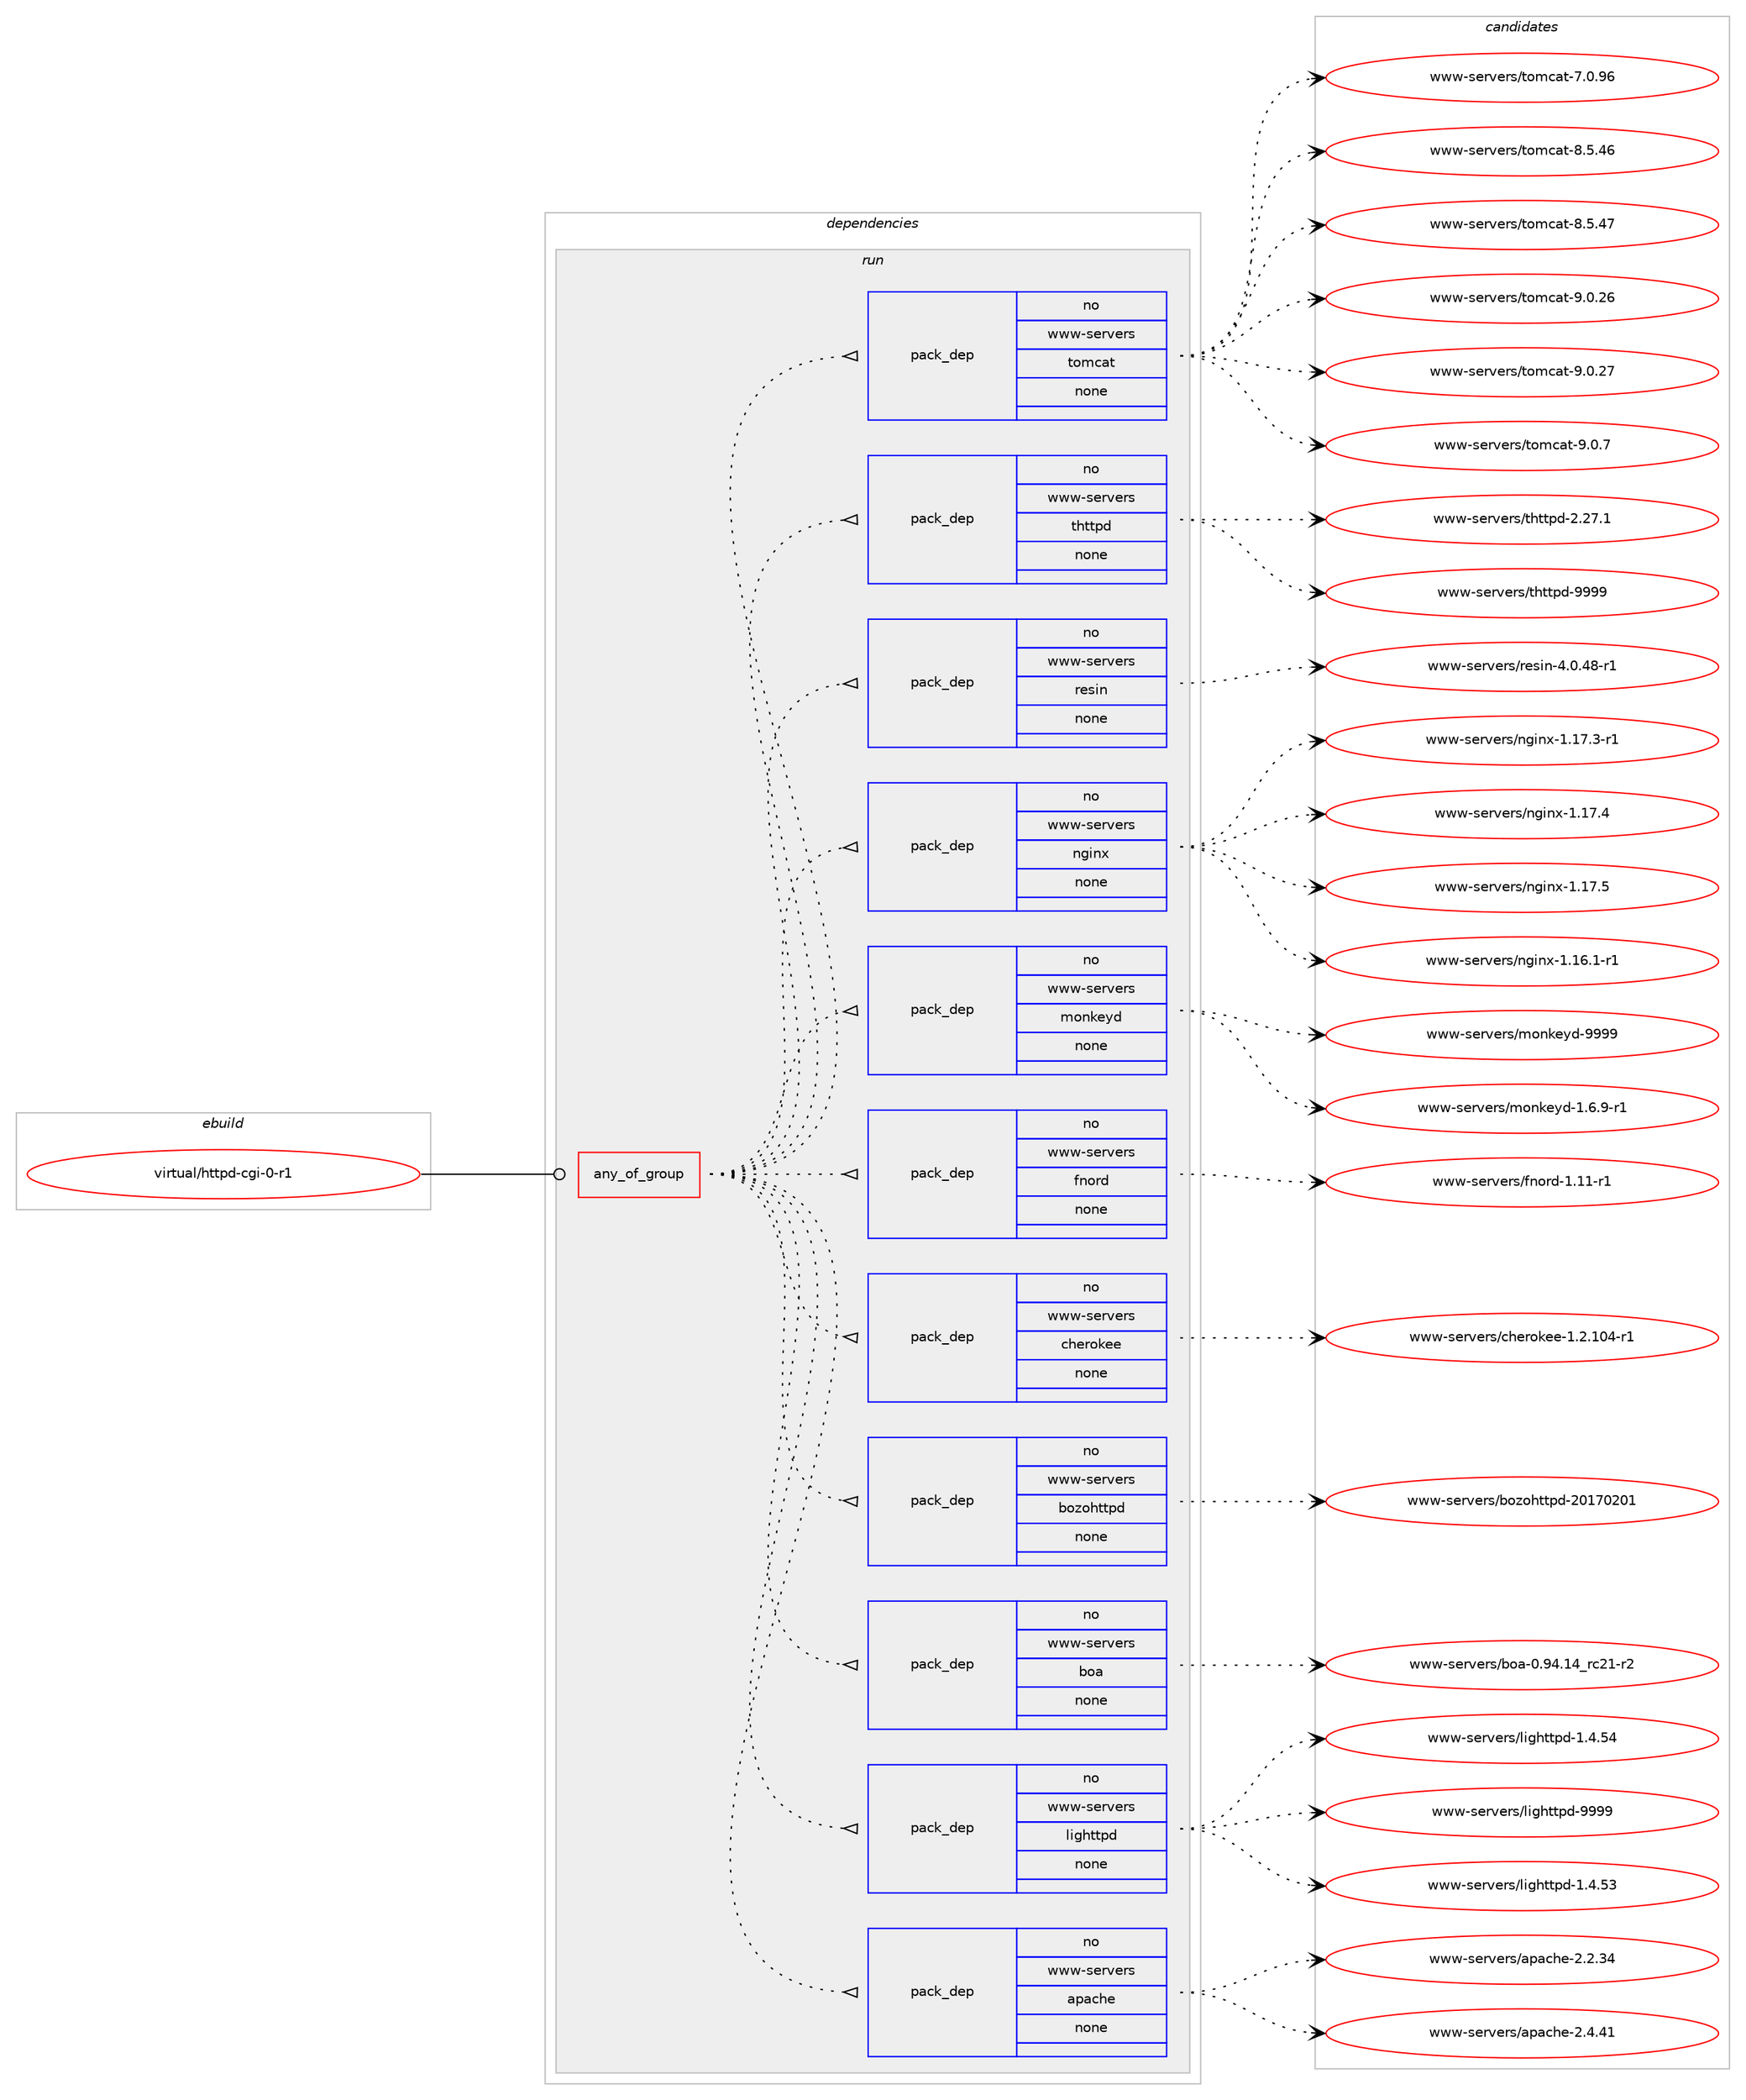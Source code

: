 digraph prolog {

# *************
# Graph options
# *************

newrank=true;
concentrate=true;
compound=true;
graph [rankdir=LR,fontname=Helvetica,fontsize=10,ranksep=1.5];#, ranksep=2.5, nodesep=0.2];
edge  [arrowhead=vee];
node  [fontname=Helvetica,fontsize=10];

# **********
# The ebuild
# **********

subgraph cluster_leftcol {
color=gray;
rank=same;
label=<<i>ebuild</i>>;
id [label="virtual/httpd-cgi-0-r1", color=red, width=4, href="../virtual/httpd-cgi-0-r1.svg"];
}

# ****************
# The dependencies
# ****************

subgraph cluster_midcol {
color=gray;
label=<<i>dependencies</i>>;
subgraph cluster_compile {
fillcolor="#eeeeee";
style=filled;
label=<<i>compile</i>>;
}
subgraph cluster_compileandrun {
fillcolor="#eeeeee";
style=filled;
label=<<i>compile and run</i>>;
}
subgraph cluster_run {
fillcolor="#eeeeee";
style=filled;
label=<<i>run</i>>;
subgraph any15317 {
dependency900236 [label=<<TABLE BORDER="0" CELLBORDER="1" CELLSPACING="0" CELLPADDING="4"><TR><TD CELLPADDING="10">any_of_group</TD></TR></TABLE>>, shape=none, color=red];subgraph pack668030 {
dependency900237 [label=<<TABLE BORDER="0" CELLBORDER="1" CELLSPACING="0" CELLPADDING="4" WIDTH="220"><TR><TD ROWSPAN="6" CELLPADDING="30">pack_dep</TD></TR><TR><TD WIDTH="110">no</TD></TR><TR><TD>www-servers</TD></TR><TR><TD>apache</TD></TR><TR><TD>none</TD></TR><TR><TD></TD></TR></TABLE>>, shape=none, color=blue];
}
dependency900236:e -> dependency900237:w [weight=20,style="dotted",arrowhead="oinv"];
subgraph pack668031 {
dependency900238 [label=<<TABLE BORDER="0" CELLBORDER="1" CELLSPACING="0" CELLPADDING="4" WIDTH="220"><TR><TD ROWSPAN="6" CELLPADDING="30">pack_dep</TD></TR><TR><TD WIDTH="110">no</TD></TR><TR><TD>www-servers</TD></TR><TR><TD>lighttpd</TD></TR><TR><TD>none</TD></TR><TR><TD></TD></TR></TABLE>>, shape=none, color=blue];
}
dependency900236:e -> dependency900238:w [weight=20,style="dotted",arrowhead="oinv"];
subgraph pack668032 {
dependency900239 [label=<<TABLE BORDER="0" CELLBORDER="1" CELLSPACING="0" CELLPADDING="4" WIDTH="220"><TR><TD ROWSPAN="6" CELLPADDING="30">pack_dep</TD></TR><TR><TD WIDTH="110">no</TD></TR><TR><TD>www-servers</TD></TR><TR><TD>boa</TD></TR><TR><TD>none</TD></TR><TR><TD></TD></TR></TABLE>>, shape=none, color=blue];
}
dependency900236:e -> dependency900239:w [weight=20,style="dotted",arrowhead="oinv"];
subgraph pack668033 {
dependency900240 [label=<<TABLE BORDER="0" CELLBORDER="1" CELLSPACING="0" CELLPADDING="4" WIDTH="220"><TR><TD ROWSPAN="6" CELLPADDING="30">pack_dep</TD></TR><TR><TD WIDTH="110">no</TD></TR><TR><TD>www-servers</TD></TR><TR><TD>bozohttpd</TD></TR><TR><TD>none</TD></TR><TR><TD></TD></TR></TABLE>>, shape=none, color=blue];
}
dependency900236:e -> dependency900240:w [weight=20,style="dotted",arrowhead="oinv"];
subgraph pack668034 {
dependency900241 [label=<<TABLE BORDER="0" CELLBORDER="1" CELLSPACING="0" CELLPADDING="4" WIDTH="220"><TR><TD ROWSPAN="6" CELLPADDING="30">pack_dep</TD></TR><TR><TD WIDTH="110">no</TD></TR><TR><TD>www-servers</TD></TR><TR><TD>cherokee</TD></TR><TR><TD>none</TD></TR><TR><TD></TD></TR></TABLE>>, shape=none, color=blue];
}
dependency900236:e -> dependency900241:w [weight=20,style="dotted",arrowhead="oinv"];
subgraph pack668035 {
dependency900242 [label=<<TABLE BORDER="0" CELLBORDER="1" CELLSPACING="0" CELLPADDING="4" WIDTH="220"><TR><TD ROWSPAN="6" CELLPADDING="30">pack_dep</TD></TR><TR><TD WIDTH="110">no</TD></TR><TR><TD>www-servers</TD></TR><TR><TD>fnord</TD></TR><TR><TD>none</TD></TR><TR><TD></TD></TR></TABLE>>, shape=none, color=blue];
}
dependency900236:e -> dependency900242:w [weight=20,style="dotted",arrowhead="oinv"];
subgraph pack668036 {
dependency900243 [label=<<TABLE BORDER="0" CELLBORDER="1" CELLSPACING="0" CELLPADDING="4" WIDTH="220"><TR><TD ROWSPAN="6" CELLPADDING="30">pack_dep</TD></TR><TR><TD WIDTH="110">no</TD></TR><TR><TD>www-servers</TD></TR><TR><TD>monkeyd</TD></TR><TR><TD>none</TD></TR><TR><TD></TD></TR></TABLE>>, shape=none, color=blue];
}
dependency900236:e -> dependency900243:w [weight=20,style="dotted",arrowhead="oinv"];
subgraph pack668037 {
dependency900244 [label=<<TABLE BORDER="0" CELLBORDER="1" CELLSPACING="0" CELLPADDING="4" WIDTH="220"><TR><TD ROWSPAN="6" CELLPADDING="30">pack_dep</TD></TR><TR><TD WIDTH="110">no</TD></TR><TR><TD>www-servers</TD></TR><TR><TD>nginx</TD></TR><TR><TD>none</TD></TR><TR><TD></TD></TR></TABLE>>, shape=none, color=blue];
}
dependency900236:e -> dependency900244:w [weight=20,style="dotted",arrowhead="oinv"];
subgraph pack668038 {
dependency900245 [label=<<TABLE BORDER="0" CELLBORDER="1" CELLSPACING="0" CELLPADDING="4" WIDTH="220"><TR><TD ROWSPAN="6" CELLPADDING="30">pack_dep</TD></TR><TR><TD WIDTH="110">no</TD></TR><TR><TD>www-servers</TD></TR><TR><TD>resin</TD></TR><TR><TD>none</TD></TR><TR><TD></TD></TR></TABLE>>, shape=none, color=blue];
}
dependency900236:e -> dependency900245:w [weight=20,style="dotted",arrowhead="oinv"];
subgraph pack668039 {
dependency900246 [label=<<TABLE BORDER="0" CELLBORDER="1" CELLSPACING="0" CELLPADDING="4" WIDTH="220"><TR><TD ROWSPAN="6" CELLPADDING="30">pack_dep</TD></TR><TR><TD WIDTH="110">no</TD></TR><TR><TD>www-servers</TD></TR><TR><TD>thttpd</TD></TR><TR><TD>none</TD></TR><TR><TD></TD></TR></TABLE>>, shape=none, color=blue];
}
dependency900236:e -> dependency900246:w [weight=20,style="dotted",arrowhead="oinv"];
subgraph pack668040 {
dependency900247 [label=<<TABLE BORDER="0" CELLBORDER="1" CELLSPACING="0" CELLPADDING="4" WIDTH="220"><TR><TD ROWSPAN="6" CELLPADDING="30">pack_dep</TD></TR><TR><TD WIDTH="110">no</TD></TR><TR><TD>www-servers</TD></TR><TR><TD>tomcat</TD></TR><TR><TD>none</TD></TR><TR><TD></TD></TR></TABLE>>, shape=none, color=blue];
}
dependency900236:e -> dependency900247:w [weight=20,style="dotted",arrowhead="oinv"];
}
id:e -> dependency900236:w [weight=20,style="solid",arrowhead="odot"];
}
}

# **************
# The candidates
# **************

subgraph cluster_choices {
rank=same;
color=gray;
label=<<i>candidates</i>>;

subgraph choice668030 {
color=black;
nodesep=1;
choice119119119451151011141181011141154797112979910410145504650465152 [label="www-servers/apache-2.2.34", color=red, width=4,href="../www-servers/apache-2.2.34.svg"];
choice119119119451151011141181011141154797112979910410145504652465249 [label="www-servers/apache-2.4.41", color=red, width=4,href="../www-servers/apache-2.4.41.svg"];
dependency900237:e -> choice119119119451151011141181011141154797112979910410145504650465152:w [style=dotted,weight="100"];
dependency900237:e -> choice119119119451151011141181011141154797112979910410145504652465249:w [style=dotted,weight="100"];
}
subgraph choice668031 {
color=black;
nodesep=1;
choice119119119451151011141181011141154710810510310411611611210045494652465351 [label="www-servers/lighttpd-1.4.53", color=red, width=4,href="../www-servers/lighttpd-1.4.53.svg"];
choice119119119451151011141181011141154710810510310411611611210045494652465352 [label="www-servers/lighttpd-1.4.54", color=red, width=4,href="../www-servers/lighttpd-1.4.54.svg"];
choice11911911945115101114118101114115471081051031041161161121004557575757 [label="www-servers/lighttpd-9999", color=red, width=4,href="../www-servers/lighttpd-9999.svg"];
dependency900238:e -> choice119119119451151011141181011141154710810510310411611611210045494652465351:w [style=dotted,weight="100"];
dependency900238:e -> choice119119119451151011141181011141154710810510310411611611210045494652465352:w [style=dotted,weight="100"];
dependency900238:e -> choice11911911945115101114118101114115471081051031041161161121004557575757:w [style=dotted,weight="100"];
}
subgraph choice668032 {
color=black;
nodesep=1;
choice119119119451151011141181011141154798111974548465752464952951149950494511450 [label="www-servers/boa-0.94.14_rc21-r2", color=red, width=4,href="../www-servers/boa-0.94.14_rc21-r2.svg"];
dependency900239:e -> choice119119119451151011141181011141154798111974548465752464952951149950494511450:w [style=dotted,weight="100"];
}
subgraph choice668033 {
color=black;
nodesep=1;
choice119119119451151011141181011141154798111122111104116116112100455048495548504849 [label="www-servers/bozohttpd-20170201", color=red, width=4,href="../www-servers/bozohttpd-20170201.svg"];
dependency900240:e -> choice119119119451151011141181011141154798111122111104116116112100455048495548504849:w [style=dotted,weight="100"];
}
subgraph choice668034 {
color=black;
nodesep=1;
choice11911911945115101114118101114115479910410111411110710110145494650464948524511449 [label="www-servers/cherokee-1.2.104-r1", color=red, width=4,href="../www-servers/cherokee-1.2.104-r1.svg"];
dependency900241:e -> choice11911911945115101114118101114115479910410111411110710110145494650464948524511449:w [style=dotted,weight="100"];
}
subgraph choice668035 {
color=black;
nodesep=1;
choice119119119451151011141181011141154710211011111410045494649494511449 [label="www-servers/fnord-1.11-r1", color=red, width=4,href="../www-servers/fnord-1.11-r1.svg"];
dependency900242:e -> choice119119119451151011141181011141154710211011111410045494649494511449:w [style=dotted,weight="100"];
}
subgraph choice668036 {
color=black;
nodesep=1;
choice11911911945115101114118101114115471091111101071011211004549465446574511449 [label="www-servers/monkeyd-1.6.9-r1", color=red, width=4,href="../www-servers/monkeyd-1.6.9-r1.svg"];
choice11911911945115101114118101114115471091111101071011211004557575757 [label="www-servers/monkeyd-9999", color=red, width=4,href="../www-servers/monkeyd-9999.svg"];
dependency900243:e -> choice11911911945115101114118101114115471091111101071011211004549465446574511449:w [style=dotted,weight="100"];
dependency900243:e -> choice11911911945115101114118101114115471091111101071011211004557575757:w [style=dotted,weight="100"];
}
subgraph choice668037 {
color=black;
nodesep=1;
choice1191191194511510111411810111411547110103105110120454946495446494511449 [label="www-servers/nginx-1.16.1-r1", color=red, width=4,href="../www-servers/nginx-1.16.1-r1.svg"];
choice1191191194511510111411810111411547110103105110120454946495546514511449 [label="www-servers/nginx-1.17.3-r1", color=red, width=4,href="../www-servers/nginx-1.17.3-r1.svg"];
choice119119119451151011141181011141154711010310511012045494649554652 [label="www-servers/nginx-1.17.4", color=red, width=4,href="../www-servers/nginx-1.17.4.svg"];
choice119119119451151011141181011141154711010310511012045494649554653 [label="www-servers/nginx-1.17.5", color=red, width=4,href="../www-servers/nginx-1.17.5.svg"];
dependency900244:e -> choice1191191194511510111411810111411547110103105110120454946495446494511449:w [style=dotted,weight="100"];
dependency900244:e -> choice1191191194511510111411810111411547110103105110120454946495546514511449:w [style=dotted,weight="100"];
dependency900244:e -> choice119119119451151011141181011141154711010310511012045494649554652:w [style=dotted,weight="100"];
dependency900244:e -> choice119119119451151011141181011141154711010310511012045494649554653:w [style=dotted,weight="100"];
}
subgraph choice668038 {
color=black;
nodesep=1;
choice1191191194511510111411810111411547114101115105110455246484652564511449 [label="www-servers/resin-4.0.48-r1", color=red, width=4,href="../www-servers/resin-4.0.48-r1.svg"];
dependency900245:e -> choice1191191194511510111411810111411547114101115105110455246484652564511449:w [style=dotted,weight="100"];
}
subgraph choice668039 {
color=black;
nodesep=1;
choice119119119451151011141181011141154711610411611611210045504650554649 [label="www-servers/thttpd-2.27.1", color=red, width=4,href="../www-servers/thttpd-2.27.1.svg"];
choice11911911945115101114118101114115471161041161161121004557575757 [label="www-servers/thttpd-9999", color=red, width=4,href="../www-servers/thttpd-9999.svg"];
dependency900246:e -> choice119119119451151011141181011141154711610411611611210045504650554649:w [style=dotted,weight="100"];
dependency900246:e -> choice11911911945115101114118101114115471161041161161121004557575757:w [style=dotted,weight="100"];
}
subgraph choice668040 {
color=black;
nodesep=1;
choice1191191194511510111411810111411547116111109999711645554648465754 [label="www-servers/tomcat-7.0.96", color=red, width=4,href="../www-servers/tomcat-7.0.96.svg"];
choice1191191194511510111411810111411547116111109999711645564653465254 [label="www-servers/tomcat-8.5.46", color=red, width=4,href="../www-servers/tomcat-8.5.46.svg"];
choice1191191194511510111411810111411547116111109999711645564653465255 [label="www-servers/tomcat-8.5.47", color=red, width=4,href="../www-servers/tomcat-8.5.47.svg"];
choice1191191194511510111411810111411547116111109999711645574648465054 [label="www-servers/tomcat-9.0.26", color=red, width=4,href="../www-servers/tomcat-9.0.26.svg"];
choice1191191194511510111411810111411547116111109999711645574648465055 [label="www-servers/tomcat-9.0.27", color=red, width=4,href="../www-servers/tomcat-9.0.27.svg"];
choice11911911945115101114118101114115471161111099997116455746484655 [label="www-servers/tomcat-9.0.7", color=red, width=4,href="../www-servers/tomcat-9.0.7.svg"];
dependency900247:e -> choice1191191194511510111411810111411547116111109999711645554648465754:w [style=dotted,weight="100"];
dependency900247:e -> choice1191191194511510111411810111411547116111109999711645564653465254:w [style=dotted,weight="100"];
dependency900247:e -> choice1191191194511510111411810111411547116111109999711645564653465255:w [style=dotted,weight="100"];
dependency900247:e -> choice1191191194511510111411810111411547116111109999711645574648465054:w [style=dotted,weight="100"];
dependency900247:e -> choice1191191194511510111411810111411547116111109999711645574648465055:w [style=dotted,weight="100"];
dependency900247:e -> choice11911911945115101114118101114115471161111099997116455746484655:w [style=dotted,weight="100"];
}
}

}
